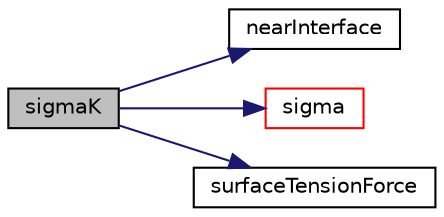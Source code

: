 digraph "sigmaK"
{
  bgcolor="transparent";
  edge [fontname="Helvetica",fontsize="10",labelfontname="Helvetica",labelfontsize="10"];
  node [fontname="Helvetica",fontsize="10",shape=record];
  rankdir="LR";
  Node1 [label="sigmaK",height=0.2,width=0.4,color="black", fillcolor="grey75", style="filled", fontcolor="black"];
  Node1 -> Node2 [color="midnightblue",fontsize="10",style="solid",fontname="Helvetica"];
  Node2 [label="nearInterface",height=0.2,width=0.4,color="black",URL="$a02697.html#a3f6805765dc1b8a0f7aacef60cf56067",tooltip="Indicator of the proximity of the interface. "];
  Node1 -> Node3 [color="midnightblue",fontsize="10",style="solid",fontname="Helvetica"];
  Node3 [label="sigma",height=0.2,width=0.4,color="red",URL="$a02697.html#aad6958b40ce37eeb45e1c325c9d489c3"];
  Node1 -> Node4 [color="midnightblue",fontsize="10",style="solid",fontname="Helvetica"];
  Node4 [label="surfaceTensionForce",height=0.2,width=0.4,color="black",URL="$a02697.html#a16742db5374d7276d0f14938faa884bb"];
}
